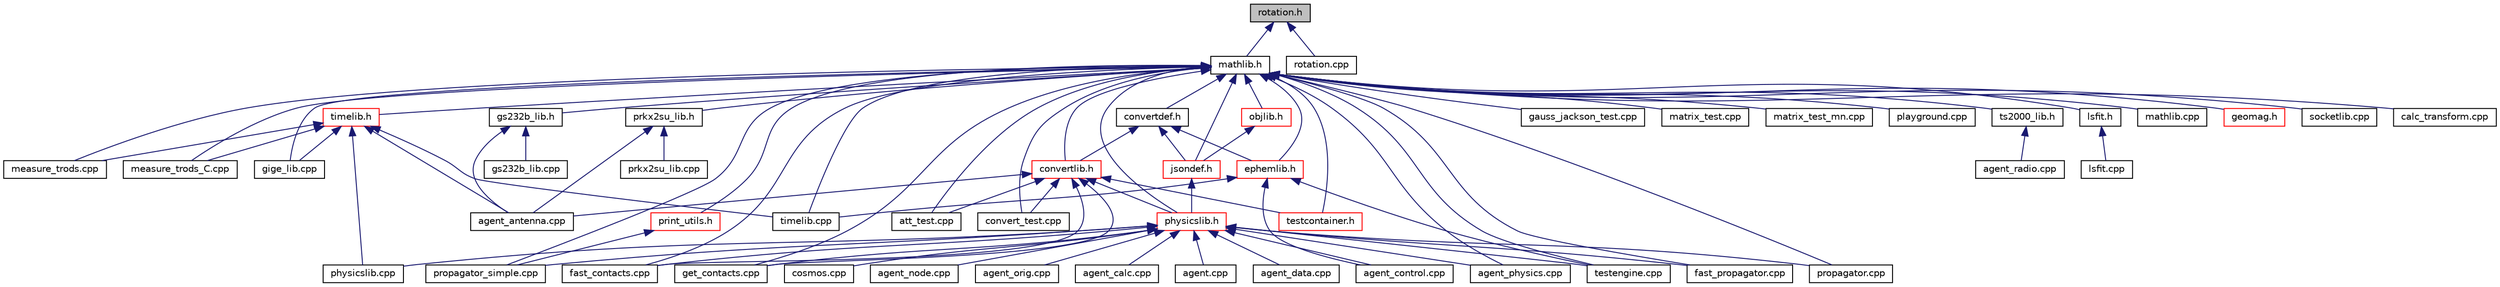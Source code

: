digraph "rotation.h"
{
 // INTERACTIVE_SVG=YES
  edge [fontname="Helvetica",fontsize="10",labelfontname="Helvetica",labelfontsize="10"];
  node [fontname="Helvetica",fontsize="10",shape=record];
  Node29 [label="rotation.h",height=0.2,width=0.4,color="black", fillcolor="grey75", style="filled", fontcolor="black"];
  Node29 -> Node30 [dir="back",color="midnightblue",fontsize="10",style="solid",fontname="Helvetica"];
  Node30 [label="mathlib.h",height=0.2,width=0.4,color="black", fillcolor="white", style="filled",URL="$mathlib_8h.html",tooltip="mathlib include file "];
  Node30 -> Node31 [dir="back",color="midnightblue",fontsize="10",style="solid",fontname="Helvetica"];
  Node31 [label="measure_trods.cpp",height=0.2,width=0.4,color="black", fillcolor="white", style="filled",URL="$measure__trods_8cpp.html"];
  Node30 -> Node32 [dir="back",color="midnightblue",fontsize="10",style="solid",fontname="Helvetica"];
  Node32 [label="measure_trods_C.cpp",height=0.2,width=0.4,color="black", fillcolor="white", style="filled",URL="$measure__trods___c_8cpp.html"];
  Node30 -> Node33 [dir="back",color="midnightblue",fontsize="10",style="solid",fontname="Helvetica"];
  Node33 [label="propagator_simple.cpp",height=0.2,width=0.4,color="black", fillcolor="white", style="filled",URL="$propagator__simple_8cpp.html"];
  Node30 -> Node34 [dir="back",color="midnightblue",fontsize="10",style="solid",fontname="Helvetica"];
  Node34 [label="testengine.cpp",height=0.2,width=0.4,color="black", fillcolor="white", style="filled",URL="$testengine_8cpp.html",tooltip="Command line simulator. "];
  Node30 -> Node35 [dir="back",color="midnightblue",fontsize="10",style="solid",fontname="Helvetica"];
  Node35 [label="att_test.cpp",height=0.2,width=0.4,color="black", fillcolor="white", style="filled",URL="$att__test_8cpp.html"];
  Node30 -> Node36 [dir="back",color="midnightblue",fontsize="10",style="solid",fontname="Helvetica"];
  Node36 [label="convert_test.cpp",height=0.2,width=0.4,color="black", fillcolor="white", style="filled",URL="$convert__test_8cpp.html"];
  Node30 -> Node37 [dir="back",color="midnightblue",fontsize="10",style="solid",fontname="Helvetica"];
  Node37 [label="gauss_jackson_test.cpp",height=0.2,width=0.4,color="black", fillcolor="white", style="filled",URL="$gauss__jackson__test_8cpp.html"];
  Node30 -> Node38 [dir="back",color="midnightblue",fontsize="10",style="solid",fontname="Helvetica"];
  Node38 [label="matrix_test.cpp",height=0.2,width=0.4,color="black", fillcolor="white", style="filled",URL="$matrix__test_8cpp.html"];
  Node30 -> Node39 [dir="back",color="midnightblue",fontsize="10",style="solid",fontname="Helvetica"];
  Node39 [label="matrix_test_mn.cpp",height=0.2,width=0.4,color="black", fillcolor="white", style="filled",URL="$matrix__test__mn_8cpp.html"];
  Node30 -> Node40 [dir="back",color="midnightblue",fontsize="10",style="solid",fontname="Helvetica"];
  Node40 [label="playground.cpp",height=0.2,width=0.4,color="black", fillcolor="white", style="filled",URL="$playground_8cpp.html"];
  Node30 -> Node41 [dir="back",color="midnightblue",fontsize="10",style="solid",fontname="Helvetica"];
  Node41 [label="gige_lib.cpp",height=0.2,width=0.4,color="black", fillcolor="white", style="filled",URL="$gige__lib_8cpp.html",tooltip="Support routines for GigE Vision cameras. "];
  Node30 -> Node42 [dir="back",color="midnightblue",fontsize="10",style="solid",fontname="Helvetica"];
  Node42 [label="gs232b_lib.h",height=0.2,width=0.4,color="black", fillcolor="white", style="filled",URL="$gs232b__lib_8h.html",tooltip="GS-232B controller includes. "];
  Node42 -> Node43 [dir="back",color="midnightblue",fontsize="10",style="solid",fontname="Helvetica"];
  Node43 [label="gs232b_lib.cpp",height=0.2,width=0.4,color="black", fillcolor="white", style="filled",URL="$gs232b__lib_8cpp.html"];
  Node42 -> Node44 [dir="back",color="midnightblue",fontsize="10",style="solid",fontname="Helvetica"];
  Node44 [label="agent_antenna.cpp",height=0.2,width=0.4,color="black", fillcolor="white", style="filled",URL="$agent__antenna_8cpp.html",tooltip="Agent Antenna for Satellite Ground Station. "];
  Node30 -> Node45 [dir="back",color="midnightblue",fontsize="10",style="solid",fontname="Helvetica"];
  Node45 [label="prkx2su_lib.h",height=0.2,width=0.4,color="black", fillcolor="white", style="filled",URL="$prkx2su__lib_8h.html",tooltip="prkx2su controller includes "];
  Node45 -> Node46 [dir="back",color="midnightblue",fontsize="10",style="solid",fontname="Helvetica"];
  Node46 [label="prkx2su_lib.cpp",height=0.2,width=0.4,color="black", fillcolor="white", style="filled",URL="$prkx2su__lib_8cpp.html"];
  Node45 -> Node44 [dir="back",color="midnightblue",fontsize="10",style="solid",fontname="Helvetica"];
  Node30 -> Node47 [dir="back",color="midnightblue",fontsize="10",style="solid",fontname="Helvetica"];
  Node47 [label="ts2000_lib.h",height=0.2,width=0.4,color="black", fillcolor="white", style="filled",URL="$ts2000__lib_8h.html",tooltip="TS2000 controller includes. "];
  Node47 -> Node48 [dir="back",color="midnightblue",fontsize="10",style="solid",fontname="Helvetica"];
  Node48 [label="agent_radio.cpp",height=0.2,width=0.4,color="black", fillcolor="white", style="filled",URL="$agent__radio_8cpp.html",tooltip="Agent Radio for Satellite Ground Station. "];
  Node30 -> Node49 [dir="back",color="midnightblue",fontsize="10",style="solid",fontname="Helvetica"];
  Node49 [label="lsfit.h",height=0.2,width=0.4,color="black", fillcolor="white", style="filled",URL="$lsfit_8h.html"];
  Node49 -> Node50 [dir="back",color="midnightblue",fontsize="10",style="solid",fontname="Helvetica"];
  Node50 [label="lsfit.cpp",height=0.2,width=0.4,color="black", fillcolor="white", style="filled",URL="$lsfit_8cpp.html"];
  Node30 -> Node51 [dir="back",color="midnightblue",fontsize="10",style="solid",fontname="Helvetica"];
  Node51 [label="mathlib.cpp",height=0.2,width=0.4,color="black", fillcolor="white", style="filled",URL="$mathlib_8cpp.html",tooltip="mathlib source file "];
  Node30 -> Node52 [dir="back",color="midnightblue",fontsize="10",style="solid",fontname="Helvetica"];
  Node52 [label="physicslib.h",height=0.2,width=0.4,color="red", fillcolor="white", style="filled",URL="$physicslib_8h.html",tooltip="Orbit library include file. "];
  Node52 -> Node53 [dir="back",color="midnightblue",fontsize="10",style="solid",fontname="Helvetica"];
  Node53 [label="agent_calc.cpp",height=0.2,width=0.4,color="black", fillcolor="white", style="filled",URL="$agent__calc_8cpp.html",tooltip="Demonstration calculator Agent. "];
  Node52 -> Node33 [dir="back",color="midnightblue",fontsize="10",style="solid",fontname="Helvetica"];
  Node52 -> Node34 [dir="back",color="midnightblue",fontsize="10",style="solid",fontname="Helvetica"];
  Node52 -> Node54 [dir="back",color="midnightblue",fontsize="10",style="solid",fontname="Helvetica"];
  Node54 [label="physicslib.cpp",height=0.2,width=0.4,color="black", fillcolor="white", style="filled",URL="$physicslib_8cpp.html"];
  Node52 -> Node55 [dir="back",color="midnightblue",fontsize="10",style="solid",fontname="Helvetica"];
  Node55 [label="agent.cpp",height=0.2,width=0.4,color="black", fillcolor="white", style="filled",URL="$agent_8cpp.html",tooltip="Agent control program source. "];
  Node52 -> Node56 [dir="back",color="midnightblue",fontsize="10",style="solid",fontname="Helvetica"];
  Node56 [label="agent_data.cpp",height=0.2,width=0.4,color="black", fillcolor="white", style="filled",URL="$agent__data_8cpp.html"];
  Node52 -> Node57 [dir="back",color="midnightblue",fontsize="10",style="solid",fontname="Helvetica"];
  Node57 [label="cosmos.cpp",height=0.2,width=0.4,color="black", fillcolor="white", style="filled",URL="$cosmos_8cpp.html"];
  Node52 -> Node58 [dir="back",color="midnightblue",fontsize="10",style="solid",fontname="Helvetica"];
  Node58 [label="agent_control.cpp",height=0.2,width=0.4,color="black", fillcolor="white", style="filled",URL="$agent__control_8cpp.html",tooltip="Agent Control for Satellite Ground Station. "];
  Node52 -> Node59 [dir="back",color="midnightblue",fontsize="10",style="solid",fontname="Helvetica"];
  Node59 [label="agent_node.cpp",height=0.2,width=0.4,color="black", fillcolor="white", style="filled",URL="$agent__node_8cpp.html"];
  Node52 -> Node60 [dir="back",color="midnightblue",fontsize="10",style="solid",fontname="Helvetica"];
  Node60 [label="agent_orig.cpp",height=0.2,width=0.4,color="black", fillcolor="white", style="filled",URL="$agent__orig_8cpp.html"];
  Node52 -> Node61 [dir="back",color="midnightblue",fontsize="10",style="solid",fontname="Helvetica"];
  Node61 [label="agent_physics.cpp",height=0.2,width=0.4,color="black", fillcolor="white", style="filled",URL="$agent__physics_8cpp.html"];
  Node52 -> Node64 [dir="back",color="midnightblue",fontsize="10",style="solid",fontname="Helvetica"];
  Node64 [label="fast_contacts.cpp",height=0.2,width=0.4,color="black", fillcolor="white", style="filled",URL="$fast__contacts_8cpp.html"];
  Node52 -> Node65 [dir="back",color="midnightblue",fontsize="10",style="solid",fontname="Helvetica"];
  Node65 [label="fast_propagator.cpp",height=0.2,width=0.4,color="black", fillcolor="white", style="filled",URL="$fast__propagator_8cpp.html"];
  Node52 -> Node66 [dir="back",color="midnightblue",fontsize="10",style="solid",fontname="Helvetica"];
  Node66 [label="get_contacts.cpp",height=0.2,width=0.4,color="black", fillcolor="white", style="filled",URL="$get__contacts_8cpp.html"];
  Node52 -> Node67 [dir="back",color="midnightblue",fontsize="10",style="solid",fontname="Helvetica"];
  Node67 [label="propagator.cpp",height=0.2,width=0.4,color="black", fillcolor="white", style="filled",URL="$propagator_8cpp.html"];
  Node30 -> Node68 [dir="back",color="midnightblue",fontsize="10",style="solid",fontname="Helvetica"];
  Node68 [label="testcontainer.h",height=0.2,width=0.4,color="red", fillcolor="white", style="filled",URL="$testcontainer_8h.html"];
  Node30 -> Node75 [dir="back",color="midnightblue",fontsize="10",style="solid",fontname="Helvetica"];
  Node75 [label="convertdef.h",height=0.2,width=0.4,color="black", fillcolor="white", style="filled",URL="$convertdef_8h.html"];
  Node75 -> Node76 [dir="back",color="midnightblue",fontsize="10",style="solid",fontname="Helvetica"];
  Node76 [label="convertlib.h",height=0.2,width=0.4,color="red", fillcolor="white", style="filled",URL="$convertlib_8h.html",tooltip="convertlib include file A library providing functions for conversion between the various position and..."];
  Node76 -> Node35 [dir="back",color="midnightblue",fontsize="10",style="solid",fontname="Helvetica"];
  Node76 -> Node36 [dir="back",color="midnightblue",fontsize="10",style="solid",fontname="Helvetica"];
  Node76 -> Node52 [dir="back",color="midnightblue",fontsize="10",style="solid",fontname="Helvetica"];
  Node76 -> Node68 [dir="back",color="midnightblue",fontsize="10",style="solid",fontname="Helvetica"];
  Node76 -> Node44 [dir="back",color="midnightblue",fontsize="10",style="solid",fontname="Helvetica"];
  Node76 -> Node64 [dir="back",color="midnightblue",fontsize="10",style="solid",fontname="Helvetica"];
  Node76 -> Node66 [dir="back",color="midnightblue",fontsize="10",style="solid",fontname="Helvetica"];
  Node75 -> Node84 [dir="back",color="midnightblue",fontsize="10",style="solid",fontname="Helvetica"];
  Node84 [label="ephemlib.h",height=0.2,width=0.4,color="red", fillcolor="white", style="filled",URL="$ephemlib_8h.html",tooltip="ephemlib include file JPL Ephemeris. "];
  Node84 -> Node34 [dir="back",color="midnightblue",fontsize="10",style="solid",fontname="Helvetica"];
  Node84 -> Node86 [dir="back",color="midnightblue",fontsize="10",style="solid",fontname="Helvetica"];
  Node86 [label="timelib.cpp",height=0.2,width=0.4,color="black", fillcolor="white", style="filled",URL="$timelib_8cpp.html",tooltip="Time handling library source file. "];
  Node84 -> Node58 [dir="back",color="midnightblue",fontsize="10",style="solid",fontname="Helvetica"];
  Node75 -> Node87 [dir="back",color="midnightblue",fontsize="10",style="solid",fontname="Helvetica"];
  Node87 [label="jsondef.h",height=0.2,width=0.4,color="red", fillcolor="white", style="filled",URL="$jsondef_8h.html"];
  Node87 -> Node52 [dir="back",color="midnightblue",fontsize="10",style="solid",fontname="Helvetica"];
  Node30 -> Node76 [dir="back",color="midnightblue",fontsize="10",style="solid",fontname="Helvetica"];
  Node30 -> Node84 [dir="back",color="midnightblue",fontsize="10",style="solid",fontname="Helvetica"];
  Node30 -> Node138 [dir="back",color="midnightblue",fontsize="10",style="solid",fontname="Helvetica"];
  Node138 [label="geomag.h",height=0.2,width=0.4,color="red", fillcolor="white", style="filled",URL="$geomag_8h.html",tooltip="geomag include file A library of routines to calculate the magnetic field of the Earth. "];
  Node30 -> Node87 [dir="back",color="midnightblue",fontsize="10",style="solid",fontname="Helvetica"];
  Node30 -> Node139 [dir="back",color="midnightblue",fontsize="10",style="solid",fontname="Helvetica"];
  Node139 [label="objlib.h",height=0.2,width=0.4,color="red", fillcolor="white", style="filled",URL="$objlib_8h.html"];
  Node139 -> Node87 [dir="back",color="midnightblue",fontsize="10",style="solid",fontname="Helvetica"];
  Node30 -> Node140 [dir="back",color="midnightblue",fontsize="10",style="solid",fontname="Helvetica"];
  Node140 [label="print_utils.h",height=0.2,width=0.4,color="red", fillcolor="white", style="filled",URL="$print__utils_8h.html"];
  Node140 -> Node33 [dir="back",color="midnightblue",fontsize="10",style="solid",fontname="Helvetica"];
  Node30 -> Node142 [dir="back",color="midnightblue",fontsize="10",style="solid",fontname="Helvetica"];
  Node142 [label="socketlib.cpp",height=0.2,width=0.4,color="black", fillcolor="white", style="filled",URL="$socketlib_8cpp.html"];
  Node30 -> Node86 [dir="back",color="midnightblue",fontsize="10",style="solid",fontname="Helvetica"];
  Node30 -> Node143 [dir="back",color="midnightblue",fontsize="10",style="solid",fontname="Helvetica"];
  Node143 [label="timelib.h",height=0.2,width=0.4,color="red", fillcolor="white", style="filled",URL="$timelib_8h.html",tooltip="timelib include file A library providing functions for handling various types of time. "];
  Node143 -> Node31 [dir="back",color="midnightblue",fontsize="10",style="solid",fontname="Helvetica"];
  Node143 -> Node32 [dir="back",color="midnightblue",fontsize="10",style="solid",fontname="Helvetica"];
  Node143 -> Node41 [dir="back",color="midnightblue",fontsize="10",style="solid",fontname="Helvetica"];
  Node143 -> Node54 [dir="back",color="midnightblue",fontsize="10",style="solid",fontname="Helvetica"];
  Node143 -> Node86 [dir="back",color="midnightblue",fontsize="10",style="solid",fontname="Helvetica"];
  Node143 -> Node44 [dir="back",color="midnightblue",fontsize="10",style="solid",fontname="Helvetica"];
  Node30 -> Node61 [dir="back",color="midnightblue",fontsize="10",style="solid",fontname="Helvetica"];
  Node30 -> Node153 [dir="back",color="midnightblue",fontsize="10",style="solid",fontname="Helvetica"];
  Node153 [label="calc_transform.cpp",height=0.2,width=0.4,color="black", fillcolor="white", style="filled",URL="$calc__transform_8cpp.html"];
  Node30 -> Node64 [dir="back",color="midnightblue",fontsize="10",style="solid",fontname="Helvetica"];
  Node30 -> Node65 [dir="back",color="midnightblue",fontsize="10",style="solid",fontname="Helvetica"];
  Node30 -> Node66 [dir="back",color="midnightblue",fontsize="10",style="solid",fontname="Helvetica"];
  Node30 -> Node67 [dir="back",color="midnightblue",fontsize="10",style="solid",fontname="Helvetica"];
  Node29 -> Node154 [dir="back",color="midnightblue",fontsize="10",style="solid",fontname="Helvetica"];
  Node154 [label="rotation.cpp",height=0.2,width=0.4,color="black", fillcolor="white", style="filled",URL="$rotation_8cpp.html"];
}
